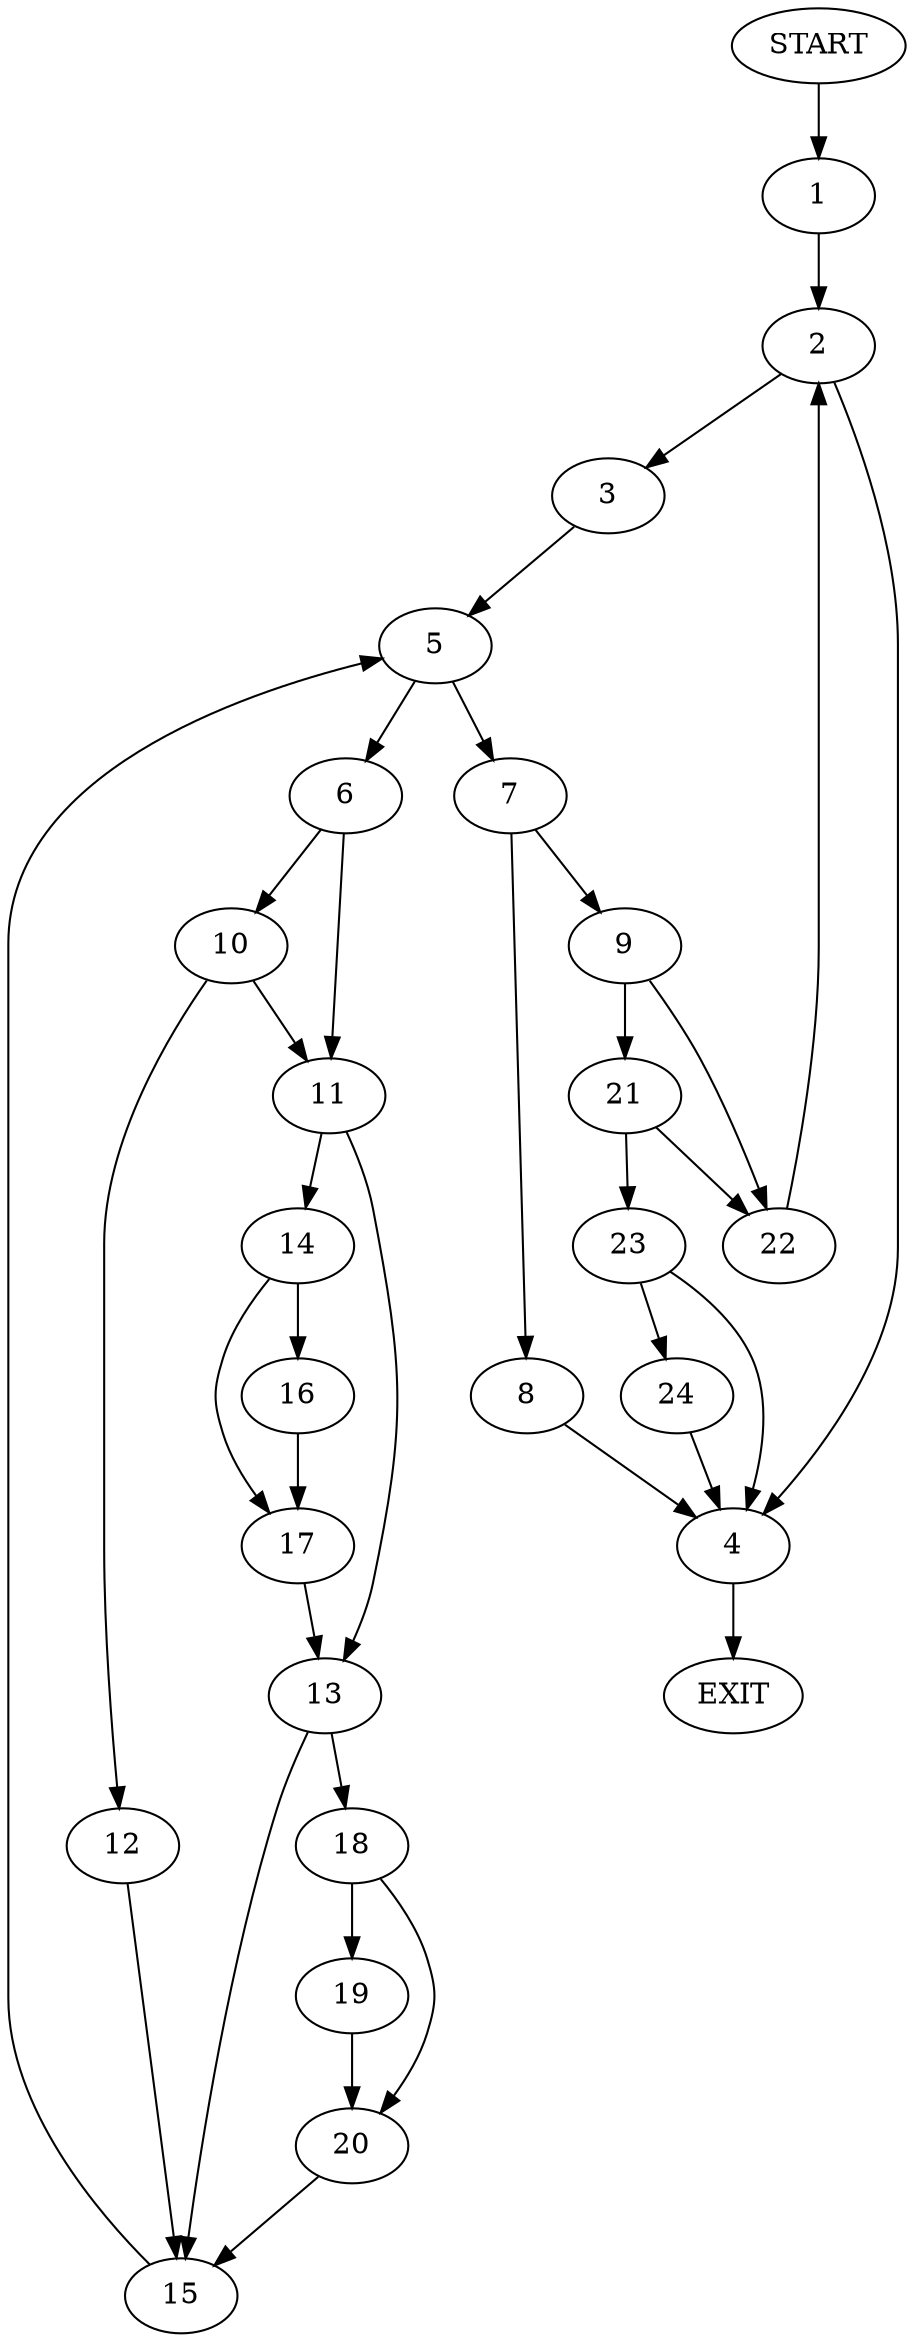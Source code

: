 digraph {
0 [label="START"]
25 [label="EXIT"]
0 -> 1
1 -> 2
2 -> 3
2 -> 4
3 -> 5
4 -> 25
5 -> 6
5 -> 7
7 -> 8
7 -> 9
6 -> 10
6 -> 11
10 -> 12
10 -> 11
11 -> 13
11 -> 14
12 -> 15
15 -> 5
14 -> 16
14 -> 17
13 -> 18
13 -> 15
17 -> 13
16 -> 17
18 -> 19
18 -> 20
19 -> 20
20 -> 15
8 -> 4
9 -> 21
9 -> 22
21 -> 22
21 -> 23
22 -> 2
23 -> 24
23 -> 4
24 -> 4
}
